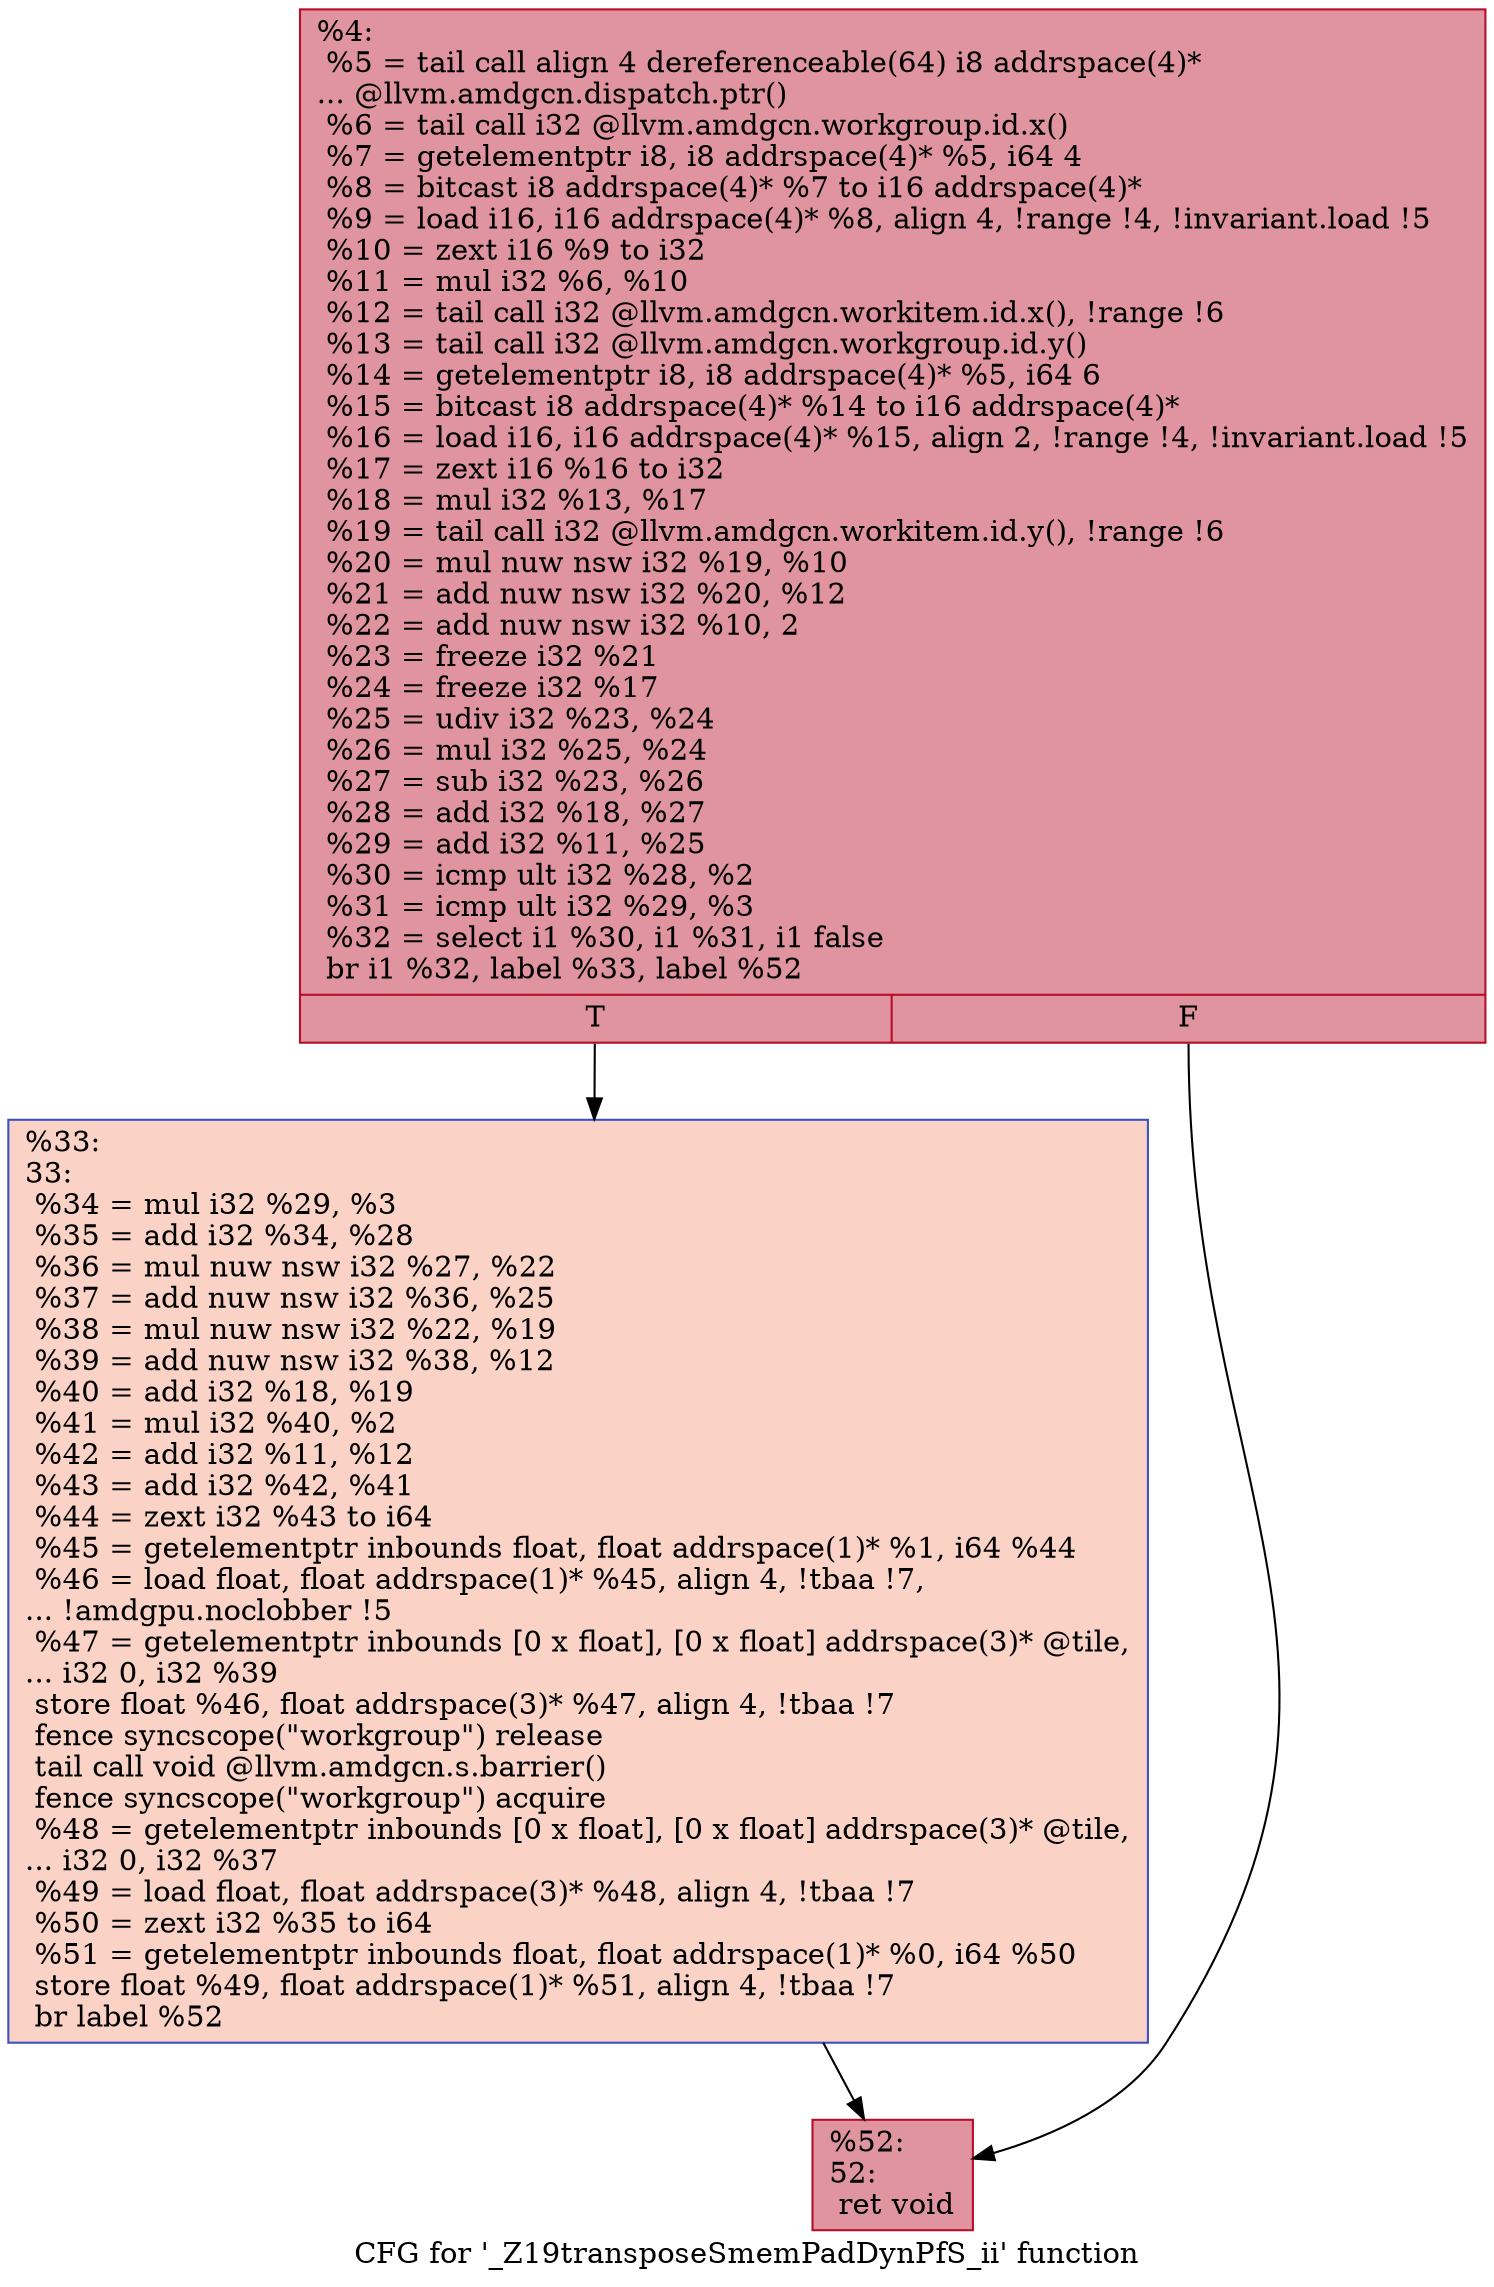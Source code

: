 digraph "CFG for '_Z19transposeSmemPadDynPfS_ii' function" {
	label="CFG for '_Z19transposeSmemPadDynPfS_ii' function";

	Node0x565de80 [shape=record,color="#b70d28ff", style=filled, fillcolor="#b70d2870",label="{%4:\l  %5 = tail call align 4 dereferenceable(64) i8 addrspace(4)*\l... @llvm.amdgcn.dispatch.ptr()\l  %6 = tail call i32 @llvm.amdgcn.workgroup.id.x()\l  %7 = getelementptr i8, i8 addrspace(4)* %5, i64 4\l  %8 = bitcast i8 addrspace(4)* %7 to i16 addrspace(4)*\l  %9 = load i16, i16 addrspace(4)* %8, align 4, !range !4, !invariant.load !5\l  %10 = zext i16 %9 to i32\l  %11 = mul i32 %6, %10\l  %12 = tail call i32 @llvm.amdgcn.workitem.id.x(), !range !6\l  %13 = tail call i32 @llvm.amdgcn.workgroup.id.y()\l  %14 = getelementptr i8, i8 addrspace(4)* %5, i64 6\l  %15 = bitcast i8 addrspace(4)* %14 to i16 addrspace(4)*\l  %16 = load i16, i16 addrspace(4)* %15, align 2, !range !4, !invariant.load !5\l  %17 = zext i16 %16 to i32\l  %18 = mul i32 %13, %17\l  %19 = tail call i32 @llvm.amdgcn.workitem.id.y(), !range !6\l  %20 = mul nuw nsw i32 %19, %10\l  %21 = add nuw nsw i32 %20, %12\l  %22 = add nuw nsw i32 %10, 2\l  %23 = freeze i32 %21\l  %24 = freeze i32 %17\l  %25 = udiv i32 %23, %24\l  %26 = mul i32 %25, %24\l  %27 = sub i32 %23, %26\l  %28 = add i32 %18, %27\l  %29 = add i32 %11, %25\l  %30 = icmp ult i32 %28, %2\l  %31 = icmp ult i32 %29, %3\l  %32 = select i1 %30, i1 %31, i1 false\l  br i1 %32, label %33, label %52\l|{<s0>T|<s1>F}}"];
	Node0x565de80:s0 -> Node0x5660c90;
	Node0x565de80:s1 -> Node0x5660d20;
	Node0x5660c90 [shape=record,color="#3d50c3ff", style=filled, fillcolor="#f59c7d70",label="{%33:\l33:                                               \l  %34 = mul i32 %29, %3\l  %35 = add i32 %34, %28\l  %36 = mul nuw nsw i32 %27, %22\l  %37 = add nuw nsw i32 %36, %25\l  %38 = mul nuw nsw i32 %22, %19\l  %39 = add nuw nsw i32 %38, %12\l  %40 = add i32 %18, %19\l  %41 = mul i32 %40, %2\l  %42 = add i32 %11, %12\l  %43 = add i32 %42, %41\l  %44 = zext i32 %43 to i64\l  %45 = getelementptr inbounds float, float addrspace(1)* %1, i64 %44\l  %46 = load float, float addrspace(1)* %45, align 4, !tbaa !7,\l... !amdgpu.noclobber !5\l  %47 = getelementptr inbounds [0 x float], [0 x float] addrspace(3)* @tile,\l... i32 0, i32 %39\l  store float %46, float addrspace(3)* %47, align 4, !tbaa !7\l  fence syncscope(\"workgroup\") release\l  tail call void @llvm.amdgcn.s.barrier()\l  fence syncscope(\"workgroup\") acquire\l  %48 = getelementptr inbounds [0 x float], [0 x float] addrspace(3)* @tile,\l... i32 0, i32 %37\l  %49 = load float, float addrspace(3)* %48, align 4, !tbaa !7\l  %50 = zext i32 %35 to i64\l  %51 = getelementptr inbounds float, float addrspace(1)* %0, i64 %50\l  store float %49, float addrspace(1)* %51, align 4, !tbaa !7\l  br label %52\l}"];
	Node0x5660c90 -> Node0x5660d20;
	Node0x5660d20 [shape=record,color="#b70d28ff", style=filled, fillcolor="#b70d2870",label="{%52:\l52:                                               \l  ret void\l}"];
}
